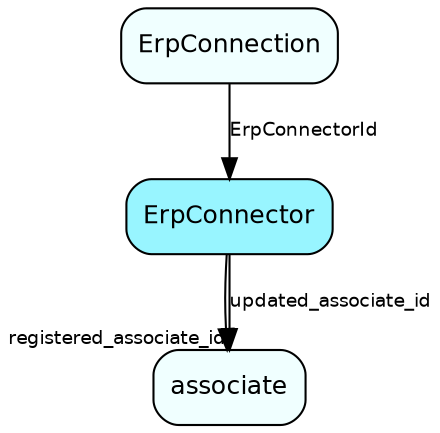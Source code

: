 digraph ErpConnector  {
node [shape = box style="rounded, filled" fontname = "Helvetica" fontsize = "12" ]
edge [fontname = "Helvetica" fontsize = "9"]

ErpConnector[fillcolor = "cadetblue1"]
associate[fillcolor = "azure1"]
ErpConnection[fillcolor = "azure1"]
ErpConnector -> associate [headlabel = "registered_associate_id"]
ErpConnector -> associate [label = "updated_associate_id"]
ErpConnection -> ErpConnector [label = "ErpConnectorId"]
}
